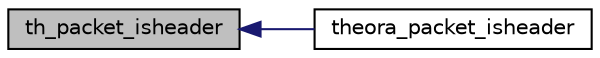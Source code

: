 digraph "th_packet_isheader"
{
  edge [fontname="Helvetica",fontsize="10",labelfontname="Helvetica",labelfontsize="10"];
  node [fontname="Helvetica",fontsize="10",shape=record];
  rankdir="LR";
  Node1 [label="th_packet_isheader",height=0.2,width=0.4,color="black", fillcolor="grey75", style="filled", fontcolor="black"];
  Node1 -> Node2 [dir="back",color="midnightblue",fontsize="10",style="solid",fontname="Helvetica"];
  Node2 [label="theora_packet_isheader",height=0.2,width=0.4,color="black", fillcolor="white", style="filled",URL="$group__oldfuncs.html#gab969f9d0407683f0e5abe73d0839a25b"];
}
